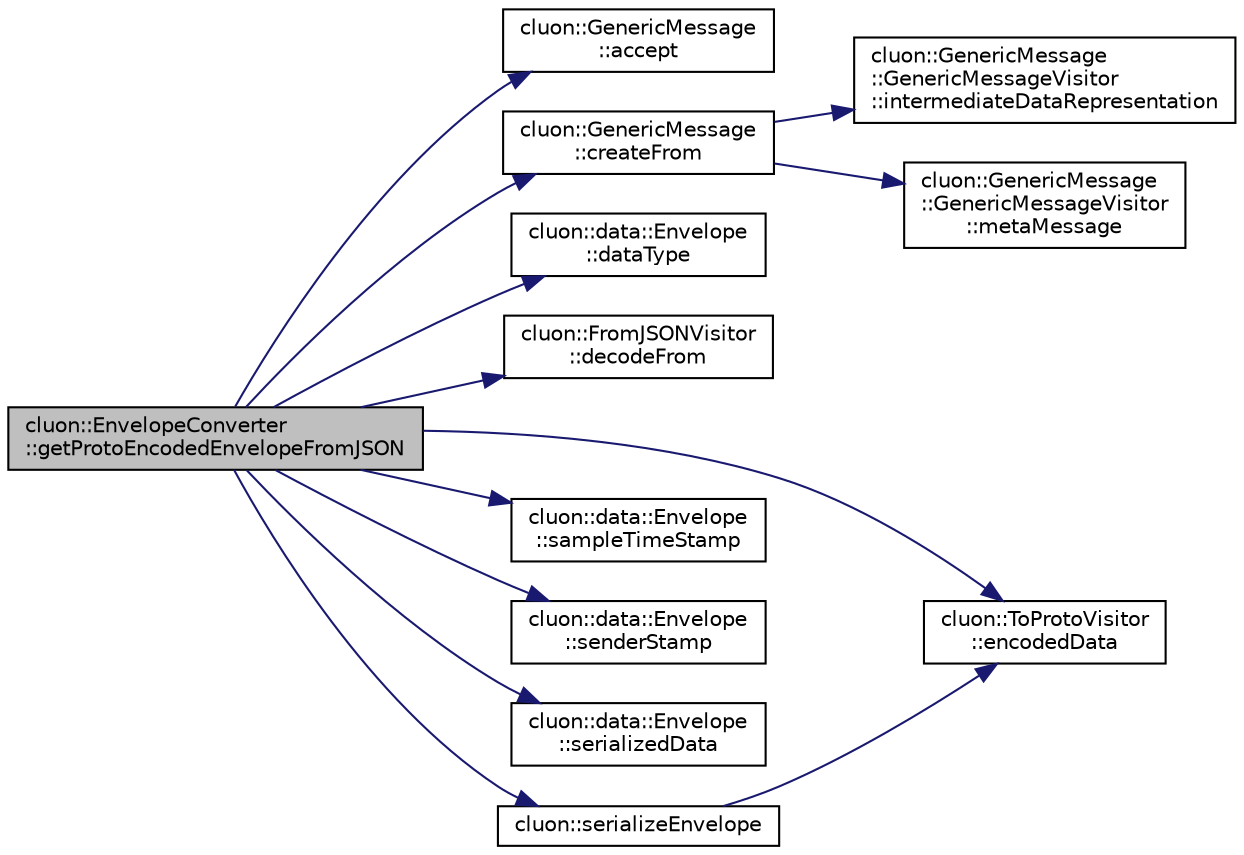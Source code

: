 digraph "cluon::EnvelopeConverter::getProtoEncodedEnvelopeFromJSON"
{
 // LATEX_PDF_SIZE
  edge [fontname="Helvetica",fontsize="10",labelfontname="Helvetica",labelfontsize="10"];
  node [fontname="Helvetica",fontsize="10",shape=record];
  rankdir="LR";
  Node1 [label="cluon::EnvelopeConverter\l::getProtoEncodedEnvelopeFromJSON",height=0.2,width=0.4,color="black", fillcolor="grey75", style="filled", fontcolor="black",tooltip=" "];
  Node1 -> Node2 [color="midnightblue",fontsize="10",style="solid",fontname="Helvetica"];
  Node2 [label="cluon::GenericMessage\l::accept",height=0.2,width=0.4,color="black", fillcolor="white", style="filled",URL="$classcluon_1_1GenericMessage.html#af29d39495dde7f0ef332fcf5df8cb22b",tooltip=" "];
  Node1 -> Node3 [color="midnightblue",fontsize="10",style="solid",fontname="Helvetica"];
  Node3 [label="cluon::GenericMessage\l::createFrom",height=0.2,width=0.4,color="black", fillcolor="white", style="filled",URL="$classcluon_1_1GenericMessage.html#ad38acdbfe2d5ca936268d48d38fc7f6b",tooltip=" "];
  Node3 -> Node4 [color="midnightblue",fontsize="10",style="solid",fontname="Helvetica"];
  Node4 [label="cluon::GenericMessage\l::GenericMessageVisitor\l::intermediateDataRepresentation",height=0.2,width=0.4,color="black", fillcolor="white", style="filled",URL="$classcluon_1_1GenericMessage_1_1GenericMessageVisitor.html#a52f5b715720ccab26df02b1c27e16420",tooltip=" "];
  Node3 -> Node5 [color="midnightblue",fontsize="10",style="solid",fontname="Helvetica"];
  Node5 [label="cluon::GenericMessage\l::GenericMessageVisitor\l::metaMessage",height=0.2,width=0.4,color="black", fillcolor="white", style="filled",URL="$classcluon_1_1GenericMessage_1_1GenericMessageVisitor.html#a2645f4a94302b81ad756513889cf312a",tooltip=" "];
  Node1 -> Node6 [color="midnightblue",fontsize="10",style="solid",fontname="Helvetica"];
  Node6 [label="cluon::data::Envelope\l::dataType",height=0.2,width=0.4,color="black", fillcolor="white", style="filled",URL="$classcluon_1_1data_1_1Envelope.html#abc59b3c43fef22b8d12bbce309a1504c",tooltip=" "];
  Node1 -> Node7 [color="midnightblue",fontsize="10",style="solid",fontname="Helvetica"];
  Node7 [label="cluon::FromJSONVisitor\l::decodeFrom",height=0.2,width=0.4,color="black", fillcolor="white", style="filled",URL="$classcluon_1_1FromJSONVisitor.html#a3ed257ce39404ce76c9b9471ff7f6b46",tooltip=" "];
  Node1 -> Node8 [color="midnightblue",fontsize="10",style="solid",fontname="Helvetica"];
  Node8 [label="cluon::ToProtoVisitor\l::encodedData",height=0.2,width=0.4,color="black", fillcolor="white", style="filled",URL="$classcluon_1_1ToProtoVisitor.html#a20841380c5c8e865f30f92d164477e81",tooltip=" "];
  Node1 -> Node9 [color="midnightblue",fontsize="10",style="solid",fontname="Helvetica"];
  Node9 [label="cluon::data::Envelope\l::sampleTimeStamp",height=0.2,width=0.4,color="black", fillcolor="white", style="filled",URL="$classcluon_1_1data_1_1Envelope.html#a6ca4f2516600faae6a166d109578c977",tooltip=" "];
  Node1 -> Node10 [color="midnightblue",fontsize="10",style="solid",fontname="Helvetica"];
  Node10 [label="cluon::data::Envelope\l::senderStamp",height=0.2,width=0.4,color="black", fillcolor="white", style="filled",URL="$classcluon_1_1data_1_1Envelope.html#a1f544425b7a692e748ea90abe54642e2",tooltip=" "];
  Node1 -> Node11 [color="midnightblue",fontsize="10",style="solid",fontname="Helvetica"];
  Node11 [label="cluon::data::Envelope\l::serializedData",height=0.2,width=0.4,color="black", fillcolor="white", style="filled",URL="$classcluon_1_1data_1_1Envelope.html#a9b33bb1e804140e808a61a995278f82b",tooltip=" "];
  Node1 -> Node12 [color="midnightblue",fontsize="10",style="solid",fontname="Helvetica"];
  Node12 [label="cluon::serializeEnvelope",height=0.2,width=0.4,color="black", fillcolor="white", style="filled",URL="$namespacecluon.html#a8ff42dcd356aa1d0ef8e41a8aa2bead2",tooltip=" "];
  Node12 -> Node8 [color="midnightblue",fontsize="10",style="solid",fontname="Helvetica"];
}
